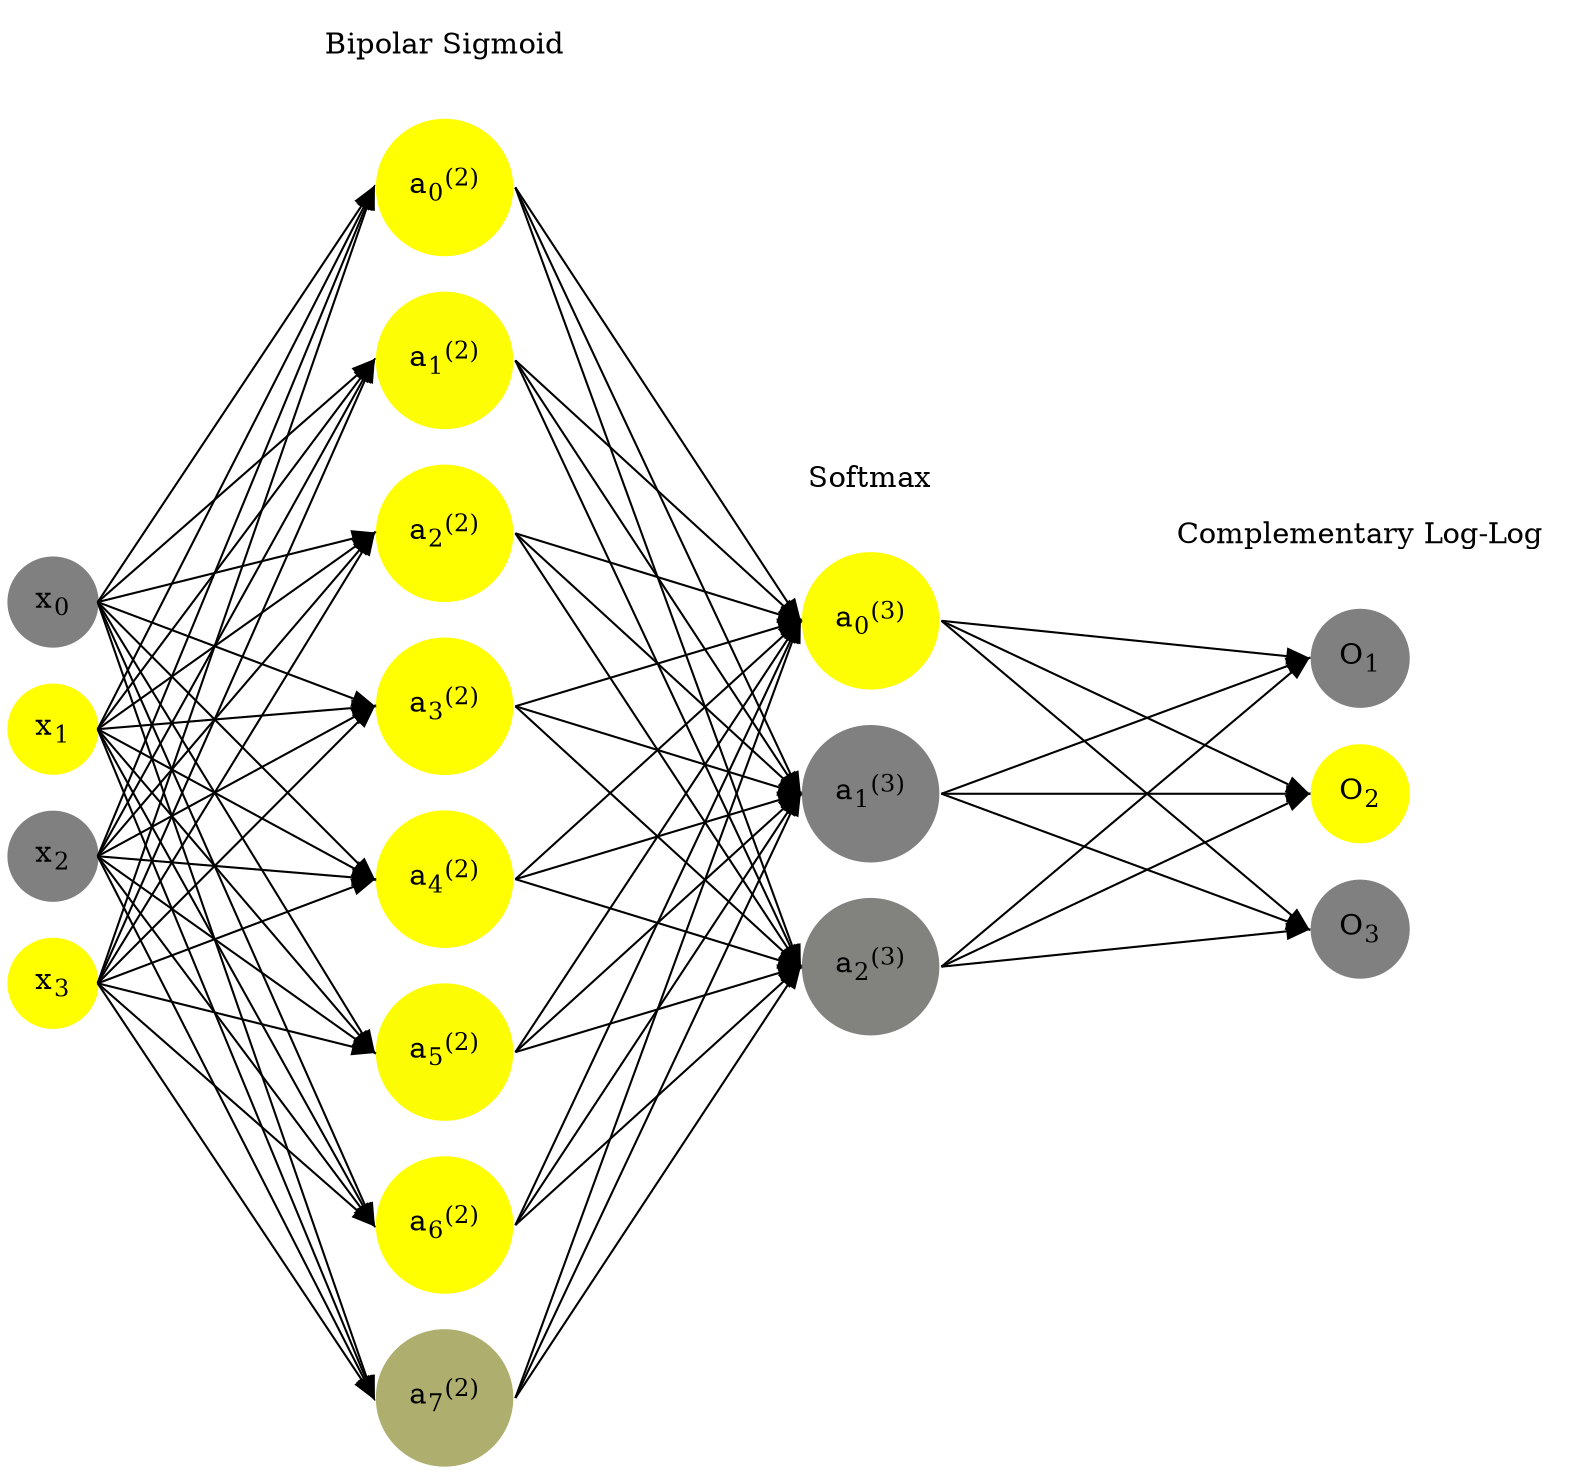 digraph G {
	rankdir = LR;
	splines=false;
	edge[style=invis];
	ranksep= 1.4;
	{
	node [shape=circle, color="0.1667, 0.0, 0.5", style=filled, fillcolor="0.1667, 0.0, 0.5"];
	x0 [label=<x<sub>0</sub>>];
	}
	{
	node [shape=circle, color="0.1667, 1.0, 1.0", style=filled, fillcolor="0.1667, 1.0, 1.0"];
	x1 [label=<x<sub>1</sub>>];
	}
	{
	node [shape=circle, color="0.1667, 0.0, 0.5", style=filled, fillcolor="0.1667, 0.0, 0.5"];
	x2 [label=<x<sub>2</sub>>];
	}
	{
	node [shape=circle, color="0.1667, 1.0, 1.0", style=filled, fillcolor="0.1667, 1.0, 1.0"];
	x3 [label=<x<sub>3</sub>>];
	}
	{
	node [shape=circle, color="0.1667, 0.998198, 0.999099", style=filled, fillcolor="0.1667, 0.998198, 0.999099"];
	a02 [label=<a<sub>0</sub><sup>(2)</sup>>];
	}
	{
	node [shape=circle, color="0.1667, 0.979623, 0.989812", style=filled, fillcolor="0.1667, 0.979623, 0.989812"];
	a12 [label=<a<sub>1</sub><sup>(2)</sup>>];
	}
	{
	node [shape=circle, color="0.1667, 0.992838, 0.996419", style=filled, fillcolor="0.1667, 0.992838, 0.996419"];
	a22 [label=<a<sub>2</sub><sup>(2)</sup>>];
	}
	{
	node [shape=circle, color="0.1667, 0.997958, 0.998979", style=filled, fillcolor="0.1667, 0.997958, 0.998979"];
	a32 [label=<a<sub>3</sub><sup>(2)</sup>>];
	}
	{
	node [shape=circle, color="0.1667, 0.995406, 0.997703", style=filled, fillcolor="0.1667, 0.995406, 0.997703"];
	a42 [label=<a<sub>4</sub><sup>(2)</sup>>];
	}
	{
	node [shape=circle, color="0.1667, 0.976788, 0.988394", style=filled, fillcolor="0.1667, 0.976788, 0.988394"];
	a52 [label=<a<sub>5</sub><sup>(2)</sup>>];
	}
	{
	node [shape=circle, color="0.1667, 0.999016, 0.999508", style=filled, fillcolor="0.1667, 0.999016, 0.999508"];
	a62 [label=<a<sub>6</sub><sup>(2)</sup>>];
	}
	{
	node [shape=circle, color="0.1667, 0.365737, 0.682868", style=filled, fillcolor="0.1667, 0.365737, 0.682868"];
	a72 [label=<a<sub>7</sub><sup>(2)</sup>>];
	}
	{
	node [shape=circle, color="0.1667, 0.981811, 0.990905", style=filled, fillcolor="0.1667, 0.981811, 0.990905"];
	a03 [label=<a<sub>0</sub><sup>(3)</sup>>];
	}
	{
	node [shape=circle, color="0.1667, 0.000000, 0.500000", style=filled, fillcolor="0.1667, 0.000000, 0.500000"];
	a13 [label=<a<sub>1</sub><sup>(3)</sup>>];
	}
	{
	node [shape=circle, color="0.1667, 0.018189, 0.509095", style=filled, fillcolor="0.1667, 0.018189, 0.509095"];
	a23 [label=<a<sub>2</sub><sup>(3)</sup>>];
	}
	{
	node [shape=circle, color="0.1667, 0.0, 0.5", style=filled, fillcolor="0.1667, 0.0, 0.5"];
	O1 [label=<O<sub>1</sub>>];
	}
	{
	node [shape=circle, color="0.1667, 1.0, 1.0", style=filled, fillcolor="0.1667, 1.0, 1.0"];
	O2 [label=<O<sub>2</sub>>];
	}
	{
	node [shape=circle, color="0.1667, 0.0, 0.5", style=filled, fillcolor="0.1667, 0.0, 0.5"];
	O3 [label=<O<sub>3</sub>>];
	}
	{
	rank=same;
	x0->x1->x2->x3;
	}
	{
	rank=same;
	a02->a12->a22->a32->a42->a52->a62->a72;
	}
	{
	rank=same;
	a03->a13->a23;
	}
	{
	rank=same;
	O1->O2->O3;
	}
	l1 [shape=plaintext,label="Bipolar Sigmoid"];
	l1->a02;
	{rank=same; l1;a02};
	l2 [shape=plaintext,label="Softmax"];
	l2->a03;
	{rank=same; l2;a03};
	l3 [shape=plaintext,label="Complementary Log-Log"];
	l3->O1;
	{rank=same; l3;O1};
edge[style=solid, tailport=e, headport=w];
	{x0;x1;x2;x3} -> {a02;a12;a22;a32;a42;a52;a62;a72};
	{a02;a12;a22;a32;a42;a52;a62;a72} -> {a03;a13;a23};
	{a03;a13;a23} -> {O1,O2,O3};
}